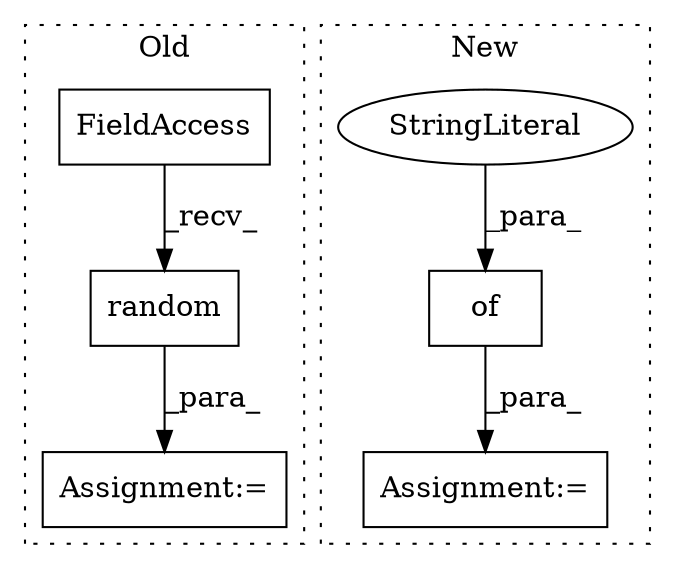 digraph G {
subgraph cluster0 {
1 [label="random" a="32" s="2421,2462" l="12,2" shape="box"];
3 [label="Assignment:=" a="7" s="2407" l="1" shape="box"];
4 [label="FieldAccess" a="22" s="2408" l="12" shape="box"];
label = "Old";
style="dotted";
}
subgraph cluster1 {
2 [label="of" a="32" s="2415,2467" l="3,1" shape="box"];
5 [label="StringLiteral" a="45" s="2442" l="13" shape="ellipse"];
6 [label="Assignment:=" a="7" s="2393" l="1" shape="box"];
label = "New";
style="dotted";
}
1 -> 3 [label="_para_"];
2 -> 6 [label="_para_"];
4 -> 1 [label="_recv_"];
5 -> 2 [label="_para_"];
}